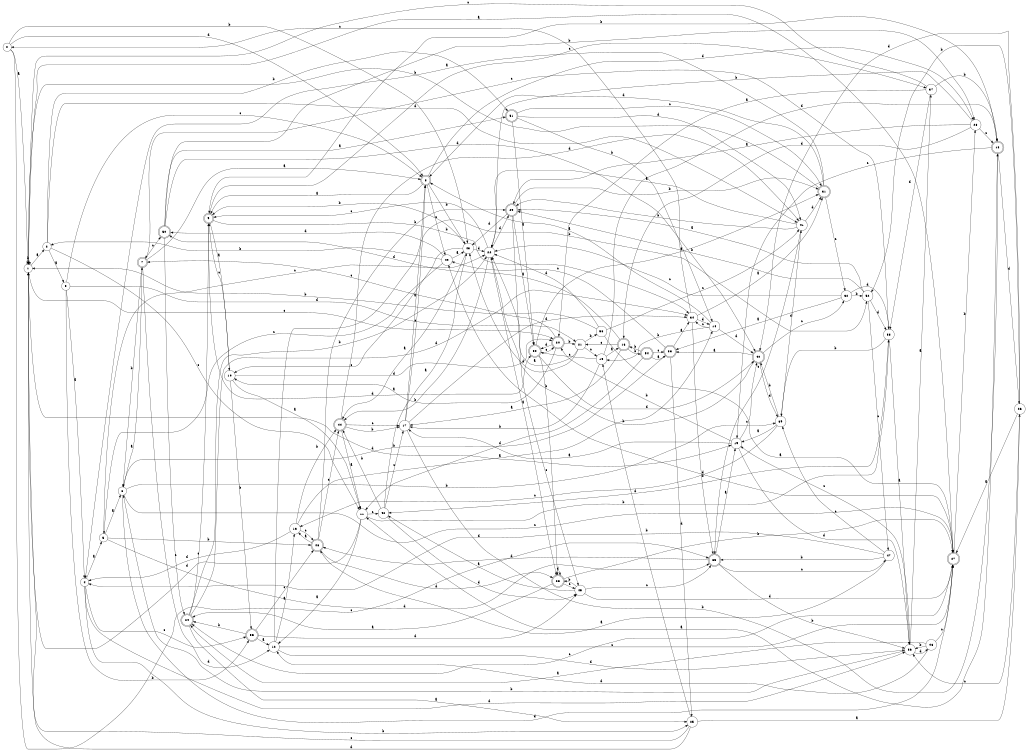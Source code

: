 digraph n45_5 {
__start0 [label="" shape="none"];

rankdir=LR;
size="8,5";

s0 [style="filled", color="black", fillcolor="white" shape="circle", label="0"];
s1 [style="filled", color="black", fillcolor="white" shape="circle", label="1"];
s2 [style="filled", color="black", fillcolor="white" shape="circle", label="2"];
s3 [style="filled", color="black", fillcolor="white" shape="circle", label="3"];
s4 [style="filled", color="black", fillcolor="white" shape="circle", label="4"];
s5 [style="filled", color="black", fillcolor="white" shape="circle", label="5"];
s6 [style="filled", color="black", fillcolor="white" shape="circle", label="6"];
s7 [style="rounded,filled", color="black", fillcolor="white" shape="doublecircle", label="7"];
s8 [style="rounded,filled", color="black", fillcolor="white" shape="doublecircle", label="8"];
s9 [style="rounded,filled", color="black", fillcolor="white" shape="doublecircle", label="9"];
s10 [style="filled", color="black", fillcolor="white" shape="circle", label="10"];
s11 [style="filled", color="black", fillcolor="white" shape="circle", label="11"];
s12 [style="filled", color="black", fillcolor="white" shape="circle", label="12"];
s13 [style="filled", color="black", fillcolor="white" shape="circle", label="13"];
s14 [style="filled", color="black", fillcolor="white" shape="circle", label="14"];
s15 [style="filled", color="black", fillcolor="white" shape="circle", label="15"];
s16 [style="rounded,filled", color="black", fillcolor="white" shape="doublecircle", label="16"];
s17 [style="filled", color="black", fillcolor="white" shape="circle", label="17"];
s18 [style="rounded,filled", color="black", fillcolor="white" shape="doublecircle", label="18"];
s19 [style="filled", color="black", fillcolor="white" shape="circle", label="19"];
s20 [style="rounded,filled", color="black", fillcolor="white" shape="doublecircle", label="20"];
s21 [style="filled", color="black", fillcolor="white" shape="circle", label="21"];
s22 [style="filled", color="black", fillcolor="white" shape="circle", label="22"];
s23 [style="rounded,filled", color="black", fillcolor="white" shape="doublecircle", label="23"];
s24 [style="rounded,filled", color="black", fillcolor="white" shape="doublecircle", label="24"];
s25 [style="filled", color="black", fillcolor="white" shape="circle", label="25"];
s26 [style="filled", color="black", fillcolor="white" shape="circle", label="26"];
s27 [style="rounded,filled", color="black", fillcolor="white" shape="doublecircle", label="27"];
s28 [style="filled", color="black", fillcolor="white" shape="circle", label="28"];
s29 [style="rounded,filled", color="black", fillcolor="white" shape="doublecircle", label="29"];
s30 [style="rounded,filled", color="black", fillcolor="white" shape="doublecircle", label="30"];
s31 [style="rounded,filled", color="black", fillcolor="white" shape="doublecircle", label="31"];
s32 [style="filled", color="black", fillcolor="white" shape="circle", label="32"];
s33 [style="rounded,filled", color="black", fillcolor="white" shape="doublecircle", label="33"];
s34 [style="filled", color="black", fillcolor="white" shape="circle", label="34"];
s35 [style="rounded,filled", color="black", fillcolor="white" shape="doublecircle", label="35"];
s36 [style="filled", color="black", fillcolor="white" shape="circle", label="36"];
s37 [style="filled", color="black", fillcolor="white" shape="circle", label="37"];
s38 [style="filled", color="black", fillcolor="white" shape="circle", label="38"];
s39 [style="filled", color="black", fillcolor="white" shape="circle", label="39"];
s40 [style="rounded,filled", color="black", fillcolor="white" shape="doublecircle", label="40"];
s41 [style="filled", color="black", fillcolor="white" shape="circle", label="41"];
s42 [style="filled", color="black", fillcolor="white" shape="circle", label="42"];
s43 [style="filled", color="black", fillcolor="white" shape="circle", label="43"];
s44 [style="rounded,filled", color="black", fillcolor="white" shape="doublecircle", label="44"];
s45 [style="filled", color="black", fillcolor="white" shape="circle", label="45"];
s46 [style="filled", color="black", fillcolor="white" shape="circle", label="46"];
s47 [style="filled", color="black", fillcolor="white" shape="circle", label="47"];
s48 [style="rounded,filled", color="black", fillcolor="white" shape="doublecircle", label="48"];
s49 [style="filled", color="black", fillcolor="white" shape="circle", label="49"];
s50 [style="rounded,filled", color="black", fillcolor="white" shape="doublecircle", label="50"];
s51 [style="rounded,filled", color="black", fillcolor="white" shape="doublecircle", label="51"];
s52 [style="filled", color="black", fillcolor="white" shape="circle", label="52"];
s53 [style="filled", color="black", fillcolor="white" shape="circle", label="53"];
s54 [style="rounded,filled", color="black", fillcolor="white" shape="doublecircle", label="54"];
s55 [style="rounded,filled", color="black", fillcolor="white" shape="doublecircle", label="55"];
s0 -> s1 [label="a"];
s0 -> s43 [label="b"];
s0 -> s35 [label="c"];
s0 -> s8 [label="d"];
s1 -> s2 [label="a"];
s1 -> s1 [label="b"];
s1 -> s20 [label="c"];
s1 -> s19 [label="d"];
s2 -> s3 [label="a"];
s2 -> s51 [label="b"];
s2 -> s11 [label="c"];
s2 -> s41 [label="d"];
s3 -> s4 [label="a"];
s3 -> s55 [label="b"];
s3 -> s8 [label="c"];
s3 -> s21 [label="d"];
s4 -> s5 [label="a"];
s4 -> s25 [label="b"];
s4 -> s55 [label="c"];
s4 -> s36 [label="d"];
s5 -> s6 [label="a"];
s5 -> s48 [label="b"];
s5 -> s22 [label="c"];
s5 -> s35 [label="d"];
s6 -> s7 [label="a"];
s6 -> s39 [label="b"];
s6 -> s27 [label="c"];
s6 -> s27 [label="d"];
s7 -> s8 [label="a"];
s7 -> s6 [label="b"];
s7 -> s50 [label="c"];
s7 -> s12 [label="d"];
s8 -> s9 [label="a"];
s8 -> s43 [label="b"];
s8 -> s49 [label="c"];
s8 -> s28 [label="d"];
s9 -> s10 [label="a"];
s9 -> s34 [label="b"];
s9 -> s37 [label="c"];
s9 -> s30 [label="d"];
s10 -> s11 [label="a"];
s10 -> s55 [label="b"];
s10 -> s9 [label="c"];
s10 -> s20 [label="d"];
s11 -> s12 [label="a"];
s11 -> s38 [label="b"];
s11 -> s42 [label="c"];
s11 -> s1 [label="d"];
s12 -> s13 [label="a"];
s12 -> s52 [label="b"];
s12 -> s27 [label="c"];
s12 -> s36 [label="d"];
s13 -> s14 [label="a"];
s13 -> s44 [label="b"];
s13 -> s48 [label="c"];
s13 -> s4 [label="d"];
s14 -> s8 [label="a"];
s14 -> s15 [label="b"];
s14 -> s34 [label="c"];
s14 -> s40 [label="d"];
s15 -> s16 [label="a"];
s15 -> s17 [label="b"];
s15 -> s30 [label="c"];
s15 -> s18 [label="d"];
s16 -> s17 [label="a"];
s16 -> s54 [label="b"];
s16 -> s21 [label="c"];
s16 -> s50 [label="d"];
s17 -> s8 [label="a"];
s17 -> s18 [label="b"];
s17 -> s8 [label="c"];
s17 -> s34 [label="d"];
s18 -> s11 [label="a"];
s18 -> s9 [label="b"];
s18 -> s19 [label="c"];
s18 -> s26 [label="d"];
s19 -> s17 [label="a"];
s19 -> s20 [label="b"];
s19 -> s40 [label="c"];
s19 -> s36 [label="d"];
s20 -> s10 [label="a"];
s20 -> s21 [label="b"];
s20 -> s7 [label="c"];
s20 -> s30 [label="d"];
s21 -> s22 [label="a"];
s21 -> s53 [label="b"];
s21 -> s15 [label="c"];
s21 -> s43 [label="d"];
s22 -> s23 [label="a"];
s22 -> s44 [label="b"];
s22 -> s9 [label="c"];
s22 -> s29 [label="d"];
s23 -> s24 [label="a"];
s23 -> s27 [label="b"];
s23 -> s45 [label="c"];
s23 -> s23 [label="d"];
s24 -> s25 [label="a"];
s24 -> s22 [label="b"];
s24 -> s9 [label="c"];
s24 -> s34 [label="d"];
s25 -> s26 [label="a"];
s25 -> s15 [label="b"];
s25 -> s1 [label="c"];
s25 -> s1 [label="d"];
s26 -> s27 [label="a"];
s26 -> s52 [label="b"];
s26 -> s36 [label="c"];
s26 -> s40 [label="d"];
s27 -> s1 [label="a"];
s27 -> s28 [label="b"];
s27 -> s24 [label="c"];
s27 -> s49 [label="d"];
s28 -> s29 [label="a"];
s28 -> s22 [label="b"];
s28 -> s18 [label="c"];
s28 -> s16 [label="d"];
s29 -> s30 [label="a"];
s29 -> s31 [label="b"];
s29 -> s45 [label="c"];
s29 -> s43 [label="d"];
s30 -> s31 [label="a"];
s30 -> s23 [label="b"];
s30 -> s20 [label="c"];
s30 -> s40 [label="d"];
s31 -> s4 [label="a"];
s31 -> s1 [label="b"];
s31 -> s32 [label="c"];
s31 -> s8 [label="d"];
s32 -> s33 [label="a"];
s32 -> s52 [label="b"];
s32 -> s22 [label="c"];
s32 -> s38 [label="d"];
s33 -> s34 [label="a"];
s33 -> s6 [label="b"];
s33 -> s49 [label="c"];
s33 -> s25 [label="d"];
s34 -> s31 [label="a"];
s34 -> s35 [label="b"];
s34 -> s0 [label="c"];
s34 -> s14 [label="d"];
s35 -> s19 [label="a"];
s35 -> s36 [label="b"];
s35 -> s47 [label="c"];
s35 -> s48 [label="d"];
s36 -> s37 [label="a"];
s36 -> s6 [label="b"];
s36 -> s19 [label="c"];
s36 -> s46 [label="d"];
s37 -> s20 [label="a"];
s37 -> s18 [label="b"];
s37 -> s1 [label="c"];
s37 -> s38 [label="d"];
s38 -> s36 [label="a"];
s38 -> s39 [label="b"];
s38 -> s7 [label="c"];
s38 -> s42 [label="d"];
s39 -> s19 [label="a"];
s39 -> s40 [label="b"];
s39 -> s13 [label="c"];
s39 -> s41 [label="d"];
s40 -> s33 [label="a"];
s40 -> s22 [label="b"];
s40 -> s32 [label="c"];
s40 -> s39 [label="d"];
s41 -> s22 [label="a"];
s41 -> s29 [label="b"];
s41 -> s35 [label="c"];
s41 -> s31 [label="d"];
s42 -> s43 [label="a"];
s42 -> s44 [label="b"];
s42 -> s17 [label="c"];
s42 -> s45 [label="d"];
s43 -> s44 [label="a"];
s43 -> s9 [label="b"];
s43 -> s10 [label="c"];
s43 -> s22 [label="d"];
s44 -> s11 [label="a"];
s44 -> s17 [label="b"];
s44 -> s17 [label="c"];
s44 -> s41 [label="d"];
s45 -> s42 [label="a"];
s45 -> s23 [label="b"];
s45 -> s35 [label="c"];
s45 -> s27 [label="d"];
s46 -> s24 [label="a"];
s46 -> s36 [label="b"];
s46 -> s27 [label="c"];
s46 -> s12 [label="d"];
s47 -> s48 [label="a"];
s47 -> s35 [label="b"];
s47 -> s39 [label="c"];
s47 -> s4 [label="d"];
s48 -> s13 [label="a"];
s48 -> s29 [label="b"];
s48 -> s44 [label="c"];
s48 -> s23 [label="d"];
s49 -> s43 [label="a"];
s49 -> s2 [label="b"];
s49 -> s5 [label="c"];
s49 -> s50 [label="d"];
s50 -> s51 [label="a"];
s50 -> s28 [label="b"];
s50 -> s24 [label="c"];
s50 -> s40 [label="d"];
s51 -> s30 [label="a"];
s51 -> s14 [label="b"];
s51 -> s31 [label="c"];
s51 -> s41 [label="d"];
s52 -> s29 [label="a"];
s52 -> s29 [label="b"];
s52 -> s47 [label="c"];
s52 -> s38 [label="d"];
s53 -> s27 [label="a"];
s53 -> s1 [label="b"];
s53 -> s41 [label="c"];
s53 -> s22 [label="d"];
s54 -> s33 [label="a"];
s54 -> s16 [label="b"];
s54 -> s33 [label="c"];
s54 -> s11 [label="d"];
s55 -> s12 [label="a"];
s55 -> s24 [label="b"];
s55 -> s48 [label="c"];
s55 -> s45 [label="d"];

}